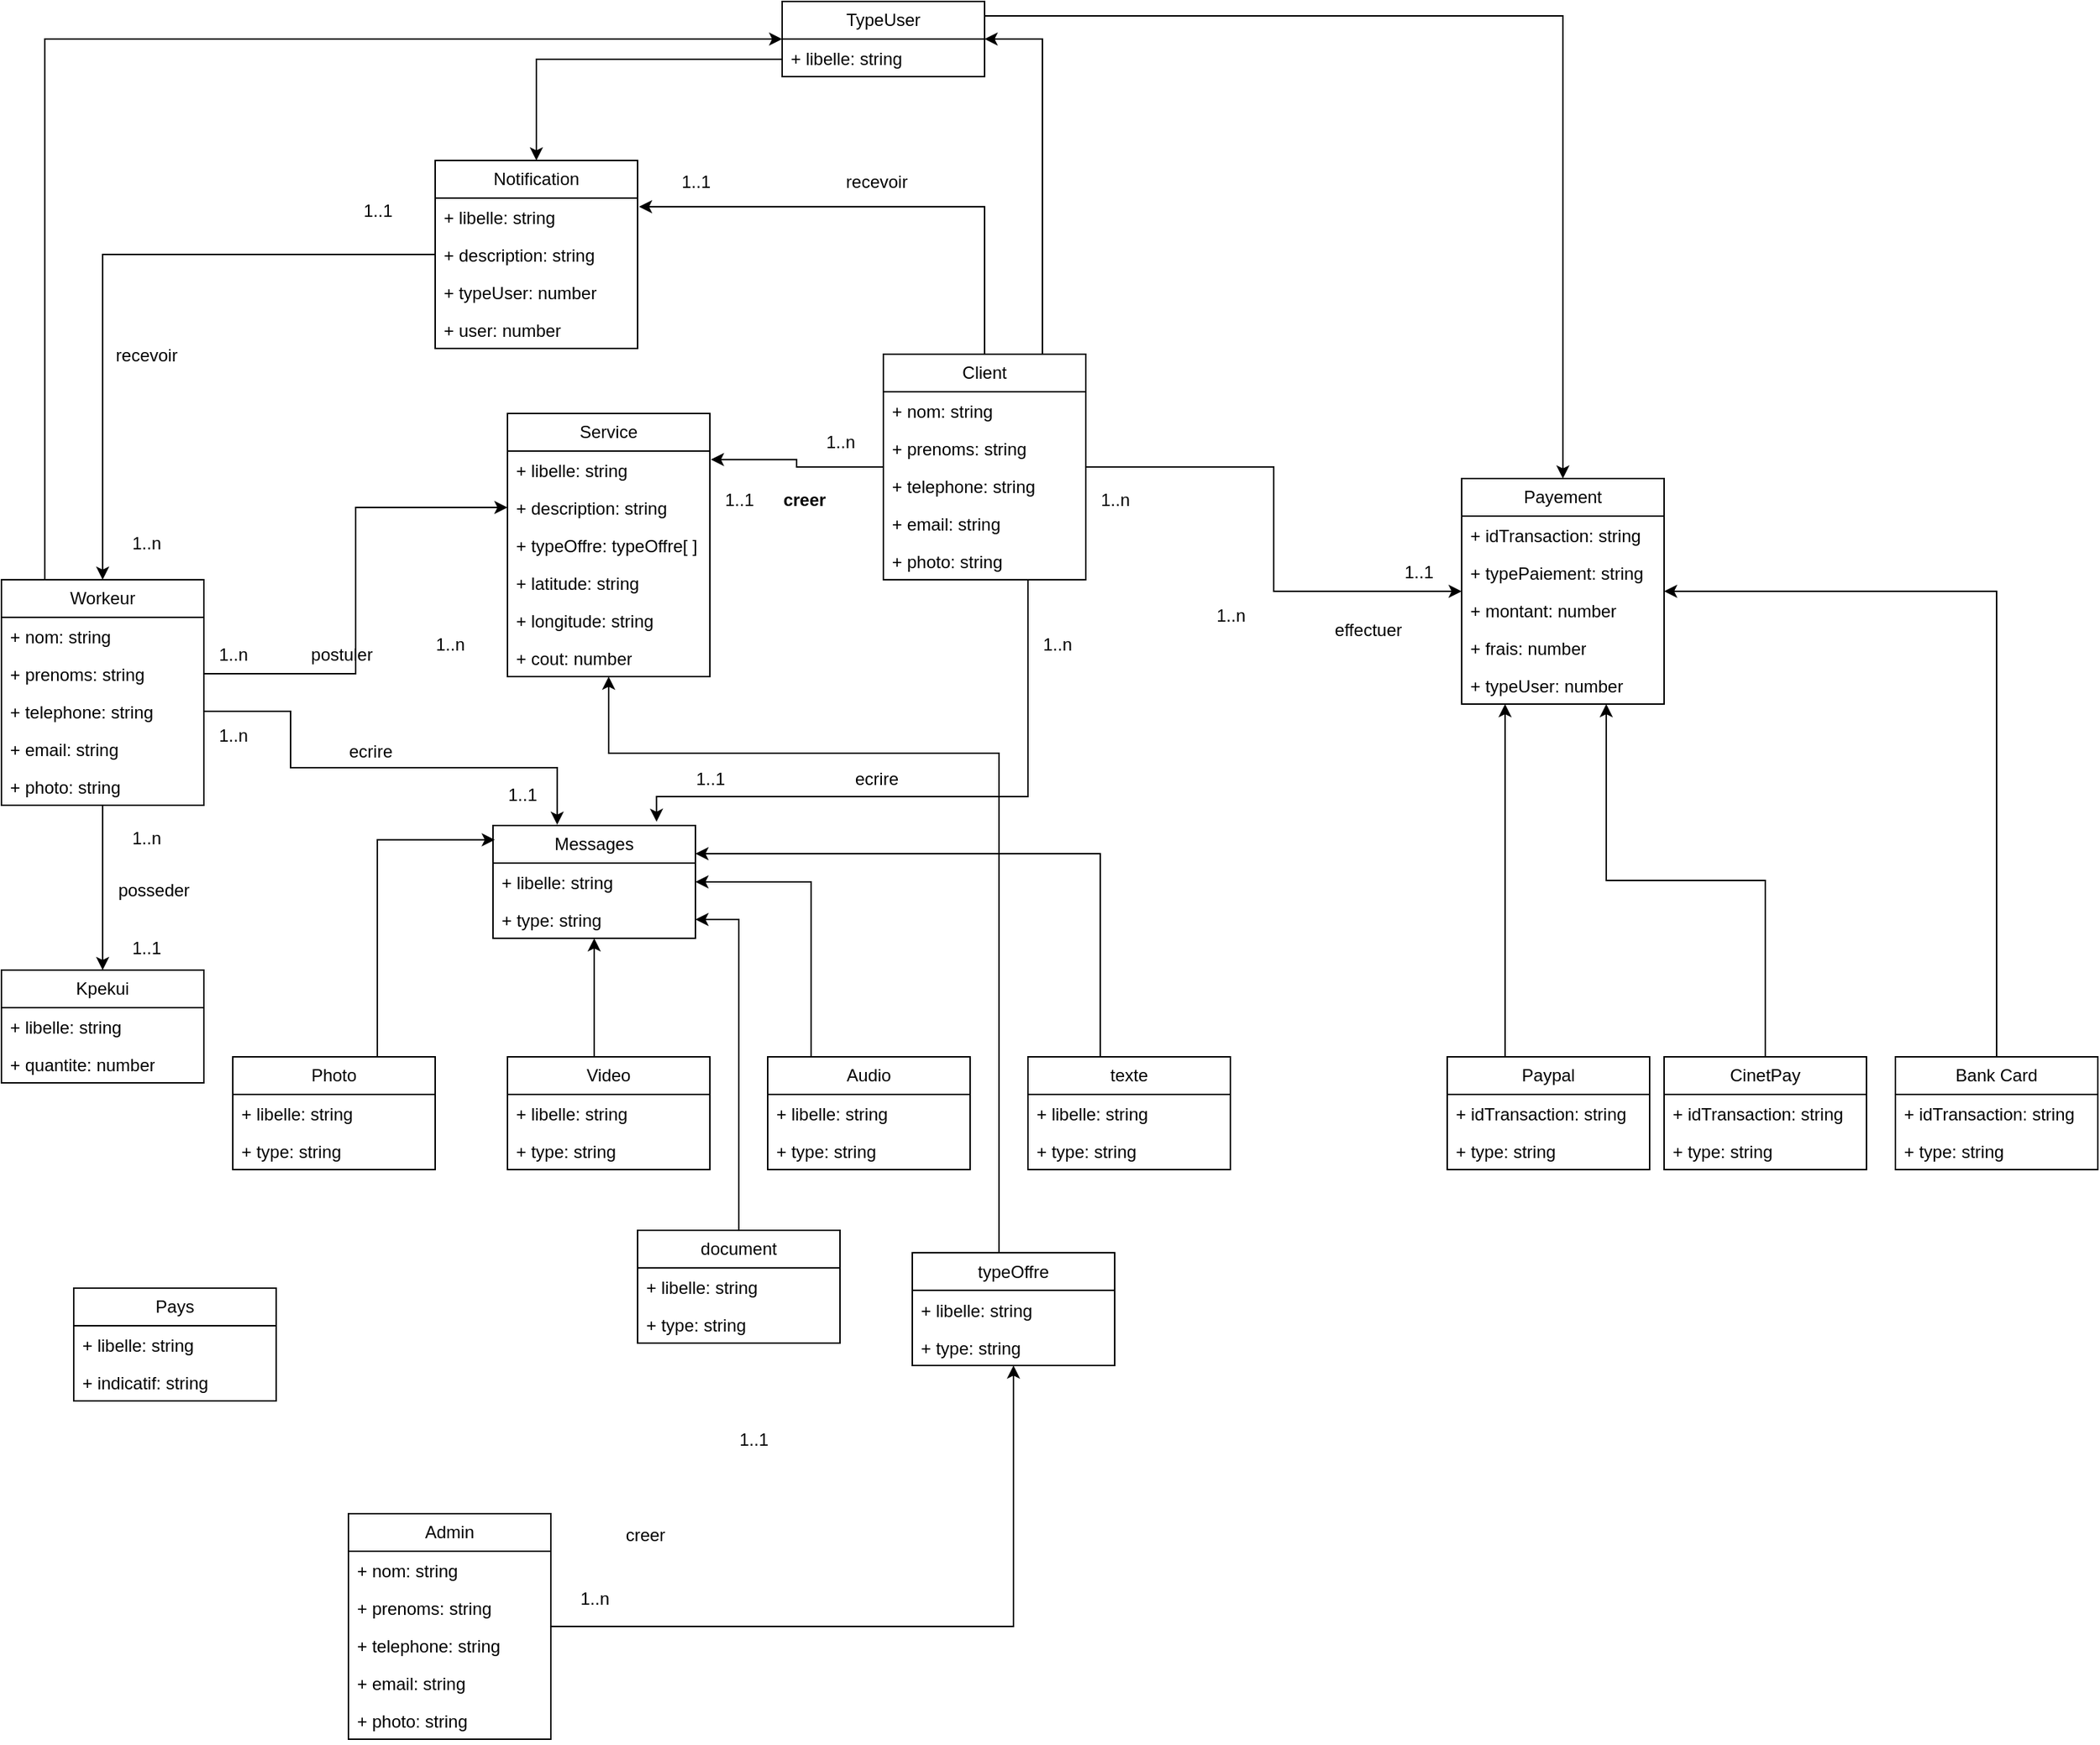 <mxfile version="21.3.8" type="github">
  <diagram id="C5RBs43oDa-KdzZeNtuy" name="Page-1">
    <mxGraphModel dx="571" dy="1493" grid="1" gridSize="10" guides="1" tooltips="1" connect="1" arrows="1" fold="1" page="1" pageScale="1" pageWidth="827" pageHeight="1169" math="0" shadow="0">
      <root>
        <mxCell id="WIyWlLk6GJQsqaUBKTNV-0" />
        <mxCell id="WIyWlLk6GJQsqaUBKTNV-1" parent="WIyWlLk6GJQsqaUBKTNV-0" />
        <mxCell id="6RT0NKWmK1x3yNIF-R0p-103" style="edgeStyle=orthogonalEdgeStyle;rounded=0;orthogonalLoop=1;jettySize=auto;html=1;" parent="WIyWlLk6GJQsqaUBKTNV-1" source="6RT0NKWmK1x3yNIF-R0p-15" target="6RT0NKWmK1x3yNIF-R0p-99" edge="1">
          <mxGeometry relative="1" as="geometry" />
        </mxCell>
        <mxCell id="Tdme0NjsnocyoN_ykCce-9" style="edgeStyle=orthogonalEdgeStyle;rounded=0;orthogonalLoop=1;jettySize=auto;html=1;entryX=0;entryY=0.5;entryDx=0;entryDy=0;" parent="WIyWlLk6GJQsqaUBKTNV-1" source="6RT0NKWmK1x3yNIF-R0p-15" target="Tdme0NjsnocyoN_ykCce-4" edge="1">
          <mxGeometry relative="1" as="geometry">
            <Array as="points">
              <mxPoint x="160" y="-404" />
            </Array>
          </mxGeometry>
        </mxCell>
        <mxCell id="6RT0NKWmK1x3yNIF-R0p-15" value="Workeur" style="swimlane;fontStyle=0;childLayout=stackLayout;horizontal=1;startSize=26;fillColor=none;horizontalStack=0;resizeParent=1;resizeParentMax=0;resizeLast=0;collapsible=1;marginBottom=0;whiteSpace=wrap;html=1;" parent="WIyWlLk6GJQsqaUBKTNV-1" vertex="1">
          <mxGeometry x="130" y="-30" width="140" height="156" as="geometry" />
        </mxCell>
        <mxCell id="6RT0NKWmK1x3yNIF-R0p-16" value="+ nom: string" style="text;strokeColor=none;fillColor=none;align=left;verticalAlign=top;spacingLeft=4;spacingRight=4;overflow=hidden;rotatable=0;points=[[0,0.5],[1,0.5]];portConstraint=eastwest;whiteSpace=wrap;html=1;" parent="6RT0NKWmK1x3yNIF-R0p-15" vertex="1">
          <mxGeometry y="26" width="140" height="26" as="geometry" />
        </mxCell>
        <mxCell id="6RT0NKWmK1x3yNIF-R0p-17" value="+ prenoms: string" style="text;strokeColor=none;fillColor=none;align=left;verticalAlign=top;spacingLeft=4;spacingRight=4;overflow=hidden;rotatable=0;points=[[0,0.5],[1,0.5]];portConstraint=eastwest;whiteSpace=wrap;html=1;" parent="6RT0NKWmK1x3yNIF-R0p-15" vertex="1">
          <mxGeometry y="52" width="140" height="26" as="geometry" />
        </mxCell>
        <mxCell id="6RT0NKWmK1x3yNIF-R0p-18" value="+ telephone: string" style="text;strokeColor=none;fillColor=none;align=left;verticalAlign=top;spacingLeft=4;spacingRight=4;overflow=hidden;rotatable=0;points=[[0,0.5],[1,0.5]];portConstraint=eastwest;whiteSpace=wrap;html=1;" parent="6RT0NKWmK1x3yNIF-R0p-15" vertex="1">
          <mxGeometry y="78" width="140" height="26" as="geometry" />
        </mxCell>
        <mxCell id="6RT0NKWmK1x3yNIF-R0p-19" value="+ email: string" style="text;strokeColor=none;fillColor=none;align=left;verticalAlign=top;spacingLeft=4;spacingRight=4;overflow=hidden;rotatable=0;points=[[0,0.5],[1,0.5]];portConstraint=eastwest;whiteSpace=wrap;html=1;" parent="6RT0NKWmK1x3yNIF-R0p-15" vertex="1">
          <mxGeometry y="104" width="140" height="26" as="geometry" />
        </mxCell>
        <mxCell id="6RT0NKWmK1x3yNIF-R0p-37" value="+ photo: string" style="text;strokeColor=none;fillColor=none;align=left;verticalAlign=top;spacingLeft=4;spacingRight=4;overflow=hidden;rotatable=0;points=[[0,0.5],[1,0.5]];portConstraint=eastwest;whiteSpace=wrap;html=1;" parent="6RT0NKWmK1x3yNIF-R0p-15" vertex="1">
          <mxGeometry y="130" width="140" height="26" as="geometry" />
        </mxCell>
        <mxCell id="6RT0NKWmK1x3yNIF-R0p-22" value="Service" style="swimlane;fontStyle=0;childLayout=stackLayout;horizontal=1;startSize=26;fillColor=none;horizontalStack=0;resizeParent=1;resizeParentMax=0;resizeLast=0;collapsible=1;marginBottom=0;whiteSpace=wrap;html=1;" parent="WIyWlLk6GJQsqaUBKTNV-1" vertex="1">
          <mxGeometry x="480" y="-145" width="140" height="182" as="geometry" />
        </mxCell>
        <mxCell id="6RT0NKWmK1x3yNIF-R0p-23" value="+ libelle: string" style="text;strokeColor=none;fillColor=none;align=left;verticalAlign=top;spacingLeft=4;spacingRight=4;overflow=hidden;rotatable=0;points=[[0,0.5],[1,0.5]];portConstraint=eastwest;whiteSpace=wrap;html=1;" parent="6RT0NKWmK1x3yNIF-R0p-22" vertex="1">
          <mxGeometry y="26" width="140" height="26" as="geometry" />
        </mxCell>
        <mxCell id="6RT0NKWmK1x3yNIF-R0p-24" value="+ description: string" style="text;strokeColor=none;fillColor=none;align=left;verticalAlign=top;spacingLeft=4;spacingRight=4;overflow=hidden;rotatable=0;points=[[0,0.5],[1,0.5]];portConstraint=eastwest;whiteSpace=wrap;html=1;" parent="6RT0NKWmK1x3yNIF-R0p-22" vertex="1">
          <mxGeometry y="52" width="140" height="26" as="geometry" />
        </mxCell>
        <mxCell id="6RT0NKWmK1x3yNIF-R0p-25" value="+ typeOffre: typeOffre[ ]" style="text;strokeColor=none;fillColor=none;align=left;verticalAlign=top;spacingLeft=4;spacingRight=4;overflow=hidden;rotatable=0;points=[[0,0.5],[1,0.5]];portConstraint=eastwest;whiteSpace=wrap;html=1;" parent="6RT0NKWmK1x3yNIF-R0p-22" vertex="1">
          <mxGeometry y="78" width="140" height="26" as="geometry" />
        </mxCell>
        <mxCell id="6RT0NKWmK1x3yNIF-R0p-125" value="+ latitude: string" style="text;strokeColor=none;fillColor=none;align=left;verticalAlign=top;spacingLeft=4;spacingRight=4;overflow=hidden;rotatable=0;points=[[0,0.5],[1,0.5]];portConstraint=eastwest;whiteSpace=wrap;html=1;" parent="6RT0NKWmK1x3yNIF-R0p-22" vertex="1">
          <mxGeometry y="104" width="140" height="26" as="geometry" />
        </mxCell>
        <mxCell id="6RT0NKWmK1x3yNIF-R0p-126" value="+ longitude: string" style="text;strokeColor=none;fillColor=none;align=left;verticalAlign=top;spacingLeft=4;spacingRight=4;overflow=hidden;rotatable=0;points=[[0,0.5],[1,0.5]];portConstraint=eastwest;whiteSpace=wrap;html=1;" parent="6RT0NKWmK1x3yNIF-R0p-22" vertex="1">
          <mxGeometry y="130" width="140" height="26" as="geometry" />
        </mxCell>
        <mxCell id="6RT0NKWmK1x3yNIF-R0p-127" value="+ cout: number" style="text;strokeColor=none;fillColor=none;align=left;verticalAlign=top;spacingLeft=4;spacingRight=4;overflow=hidden;rotatable=0;points=[[0,0.5],[1,0.5]];portConstraint=eastwest;whiteSpace=wrap;html=1;" parent="6RT0NKWmK1x3yNIF-R0p-22" vertex="1">
          <mxGeometry y="156" width="140" height="26" as="geometry" />
        </mxCell>
        <mxCell id="6RT0NKWmK1x3yNIF-R0p-27" style="edgeStyle=orthogonalEdgeStyle;rounded=0;orthogonalLoop=1;jettySize=auto;html=1;entryX=0;entryY=0.5;entryDx=0;entryDy=0;" parent="WIyWlLk6GJQsqaUBKTNV-1" source="6RT0NKWmK1x3yNIF-R0p-17" target="6RT0NKWmK1x3yNIF-R0p-24" edge="1">
          <mxGeometry relative="1" as="geometry" />
        </mxCell>
        <mxCell id="6RT0NKWmK1x3yNIF-R0p-28" value="1..n" style="text;html=1;align=center;verticalAlign=middle;resizable=0;points=[];autosize=1;strokeColor=none;fillColor=none;" parent="WIyWlLk6GJQsqaUBKTNV-1" vertex="1">
          <mxGeometry x="270" y="7" width="40" height="30" as="geometry" />
        </mxCell>
        <mxCell id="6RT0NKWmK1x3yNIF-R0p-29" value="1..n" style="text;html=1;align=center;verticalAlign=middle;resizable=0;points=[];autosize=1;strokeColor=none;fillColor=none;" parent="WIyWlLk6GJQsqaUBKTNV-1" vertex="1">
          <mxGeometry x="420" width="40" height="30" as="geometry" />
        </mxCell>
        <mxCell id="6RT0NKWmK1x3yNIF-R0p-30" value="postuler" style="text;html=1;align=center;verticalAlign=middle;resizable=0;points=[];autosize=1;strokeColor=none;fillColor=none;" parent="WIyWlLk6GJQsqaUBKTNV-1" vertex="1">
          <mxGeometry x="330" y="7" width="70" height="30" as="geometry" />
        </mxCell>
        <mxCell id="6RT0NKWmK1x3yNIF-R0p-39" style="edgeStyle=orthogonalEdgeStyle;rounded=0;orthogonalLoop=1;jettySize=auto;html=1;entryX=1.005;entryY=0.175;entryDx=0;entryDy=0;entryPerimeter=0;" parent="WIyWlLk6GJQsqaUBKTNV-1" source="6RT0NKWmK1x3yNIF-R0p-31" target="6RT0NKWmK1x3yNIF-R0p-22" edge="1">
          <mxGeometry relative="1" as="geometry" />
        </mxCell>
        <mxCell id="6RT0NKWmK1x3yNIF-R0p-68" style="edgeStyle=orthogonalEdgeStyle;rounded=0;orthogonalLoop=1;jettySize=auto;html=1;entryX=0.808;entryY=-0.033;entryDx=0;entryDy=0;entryPerimeter=0;" parent="WIyWlLk6GJQsqaUBKTNV-1" source="6RT0NKWmK1x3yNIF-R0p-31" target="6RT0NKWmK1x3yNIF-R0p-43" edge="1">
          <mxGeometry relative="1" as="geometry">
            <Array as="points">
              <mxPoint x="840" y="120" />
              <mxPoint x="583" y="120" />
            </Array>
          </mxGeometry>
        </mxCell>
        <mxCell id="6RT0NKWmK1x3yNIF-R0p-113" style="edgeStyle=orthogonalEdgeStyle;rounded=0;orthogonalLoop=1;jettySize=auto;html=1;entryX=1.007;entryY=0.231;entryDx=0;entryDy=0;entryPerimeter=0;" parent="WIyWlLk6GJQsqaUBKTNV-1" source="6RT0NKWmK1x3yNIF-R0p-31" target="6RT0NKWmK1x3yNIF-R0p-108" edge="1">
          <mxGeometry relative="1" as="geometry" />
        </mxCell>
        <mxCell id="Tdme0NjsnocyoN_ykCce-10" style="edgeStyle=orthogonalEdgeStyle;rounded=0;orthogonalLoop=1;jettySize=auto;html=1;entryX=1;entryY=0.5;entryDx=0;entryDy=0;" parent="WIyWlLk6GJQsqaUBKTNV-1" source="6RT0NKWmK1x3yNIF-R0p-31" target="Tdme0NjsnocyoN_ykCce-4" edge="1">
          <mxGeometry relative="1" as="geometry">
            <Array as="points">
              <mxPoint x="850" y="-404" />
            </Array>
          </mxGeometry>
        </mxCell>
        <mxCell id="Tdme0NjsnocyoN_ykCce-14" style="edgeStyle=orthogonalEdgeStyle;rounded=0;orthogonalLoop=1;jettySize=auto;html=1;" parent="WIyWlLk6GJQsqaUBKTNV-1" source="6RT0NKWmK1x3yNIF-R0p-31" target="6RT0NKWmK1x3yNIF-R0p-75" edge="1">
          <mxGeometry relative="1" as="geometry" />
        </mxCell>
        <mxCell id="6RT0NKWmK1x3yNIF-R0p-31" value="Client" style="swimlane;fontStyle=0;childLayout=stackLayout;horizontal=1;startSize=26;fillColor=none;horizontalStack=0;resizeParent=1;resizeParentMax=0;resizeLast=0;collapsible=1;marginBottom=0;whiteSpace=wrap;html=1;" parent="WIyWlLk6GJQsqaUBKTNV-1" vertex="1">
          <mxGeometry x="740" y="-186" width="140" height="156" as="geometry" />
        </mxCell>
        <mxCell id="6RT0NKWmK1x3yNIF-R0p-32" value="+ nom: string" style="text;strokeColor=none;fillColor=none;align=left;verticalAlign=top;spacingLeft=4;spacingRight=4;overflow=hidden;rotatable=0;points=[[0,0.5],[1,0.5]];portConstraint=eastwest;whiteSpace=wrap;html=1;" parent="6RT0NKWmK1x3yNIF-R0p-31" vertex="1">
          <mxGeometry y="26" width="140" height="26" as="geometry" />
        </mxCell>
        <mxCell id="6RT0NKWmK1x3yNIF-R0p-33" value="+ prenoms: string" style="text;strokeColor=none;fillColor=none;align=left;verticalAlign=top;spacingLeft=4;spacingRight=4;overflow=hidden;rotatable=0;points=[[0,0.5],[1,0.5]];portConstraint=eastwest;whiteSpace=wrap;html=1;" parent="6RT0NKWmK1x3yNIF-R0p-31" vertex="1">
          <mxGeometry y="52" width="140" height="26" as="geometry" />
        </mxCell>
        <mxCell id="6RT0NKWmK1x3yNIF-R0p-34" value="+ telephone: string" style="text;strokeColor=none;fillColor=none;align=left;verticalAlign=top;spacingLeft=4;spacingRight=4;overflow=hidden;rotatable=0;points=[[0,0.5],[1,0.5]];portConstraint=eastwest;whiteSpace=wrap;html=1;" parent="6RT0NKWmK1x3yNIF-R0p-31" vertex="1">
          <mxGeometry y="78" width="140" height="26" as="geometry" />
        </mxCell>
        <mxCell id="6RT0NKWmK1x3yNIF-R0p-35" value="+ email: string" style="text;strokeColor=none;fillColor=none;align=left;verticalAlign=top;spacingLeft=4;spacingRight=4;overflow=hidden;rotatable=0;points=[[0,0.5],[1,0.5]];portConstraint=eastwest;whiteSpace=wrap;html=1;" parent="6RT0NKWmK1x3yNIF-R0p-31" vertex="1">
          <mxGeometry y="104" width="140" height="26" as="geometry" />
        </mxCell>
        <mxCell id="6RT0NKWmK1x3yNIF-R0p-38" value="+ photo: string" style="text;strokeColor=none;fillColor=none;align=left;verticalAlign=top;spacingLeft=4;spacingRight=4;overflow=hidden;rotatable=0;points=[[0,0.5],[1,0.5]];portConstraint=eastwest;whiteSpace=wrap;html=1;" parent="6RT0NKWmK1x3yNIF-R0p-31" vertex="1">
          <mxGeometry y="130" width="140" height="26" as="geometry" />
        </mxCell>
        <mxCell id="6RT0NKWmK1x3yNIF-R0p-40" value="1..n" style="text;html=1;align=center;verticalAlign=middle;resizable=0;points=[];autosize=1;strokeColor=none;fillColor=none;" parent="WIyWlLk6GJQsqaUBKTNV-1" vertex="1">
          <mxGeometry x="690" y="-140" width="40" height="30" as="geometry" />
        </mxCell>
        <mxCell id="6RT0NKWmK1x3yNIF-R0p-41" value="creer" style="text;html=1;align=center;verticalAlign=middle;resizable=0;points=[];autosize=1;strokeColor=none;fillColor=none;fontStyle=1" parent="WIyWlLk6GJQsqaUBKTNV-1" vertex="1">
          <mxGeometry x="660" y="-100" width="50" height="30" as="geometry" />
        </mxCell>
        <mxCell id="6RT0NKWmK1x3yNIF-R0p-42" value="1..1" style="text;html=1;align=center;verticalAlign=middle;resizable=0;points=[];autosize=1;strokeColor=none;fillColor=none;" parent="WIyWlLk6GJQsqaUBKTNV-1" vertex="1">
          <mxGeometry x="620" y="-100" width="40" height="30" as="geometry" />
        </mxCell>
        <mxCell id="6RT0NKWmK1x3yNIF-R0p-43" value="Messages" style="swimlane;fontStyle=0;childLayout=stackLayout;horizontal=1;startSize=26;fillColor=none;horizontalStack=0;resizeParent=1;resizeParentMax=0;resizeLast=0;collapsible=1;marginBottom=0;whiteSpace=wrap;html=1;" parent="WIyWlLk6GJQsqaUBKTNV-1" vertex="1">
          <mxGeometry x="470" y="140" width="140" height="78" as="geometry" />
        </mxCell>
        <mxCell id="6RT0NKWmK1x3yNIF-R0p-44" value="+ libelle: string" style="text;strokeColor=none;fillColor=none;align=left;verticalAlign=top;spacingLeft=4;spacingRight=4;overflow=hidden;rotatable=0;points=[[0,0.5],[1,0.5]];portConstraint=eastwest;whiteSpace=wrap;html=1;" parent="6RT0NKWmK1x3yNIF-R0p-43" vertex="1">
          <mxGeometry y="26" width="140" height="26" as="geometry" />
        </mxCell>
        <mxCell id="6RT0NKWmK1x3yNIF-R0p-47" value="+ type: string" style="text;strokeColor=none;fillColor=none;align=left;verticalAlign=top;spacingLeft=4;spacingRight=4;overflow=hidden;rotatable=0;points=[[0,0.5],[1,0.5]];portConstraint=eastwest;whiteSpace=wrap;html=1;" parent="6RT0NKWmK1x3yNIF-R0p-43" vertex="1">
          <mxGeometry y="52" width="140" height="26" as="geometry" />
        </mxCell>
        <mxCell id="6RT0NKWmK1x3yNIF-R0p-62" style="edgeStyle=orthogonalEdgeStyle;rounded=0;orthogonalLoop=1;jettySize=auto;html=1;entryX=0.009;entryY=0.127;entryDx=0;entryDy=0;entryPerimeter=0;" parent="WIyWlLk6GJQsqaUBKTNV-1" source="6RT0NKWmK1x3yNIF-R0p-48" target="6RT0NKWmK1x3yNIF-R0p-43" edge="1">
          <mxGeometry relative="1" as="geometry">
            <Array as="points">
              <mxPoint x="390" y="150" />
            </Array>
          </mxGeometry>
        </mxCell>
        <mxCell id="6RT0NKWmK1x3yNIF-R0p-48" value="Photo" style="swimlane;fontStyle=0;childLayout=stackLayout;horizontal=1;startSize=26;fillColor=none;horizontalStack=0;resizeParent=1;resizeParentMax=0;resizeLast=0;collapsible=1;marginBottom=0;whiteSpace=wrap;html=1;" parent="WIyWlLk6GJQsqaUBKTNV-1" vertex="1">
          <mxGeometry x="290" y="300" width="140" height="78" as="geometry" />
        </mxCell>
        <mxCell id="6RT0NKWmK1x3yNIF-R0p-49" value="+ libelle: string" style="text;strokeColor=none;fillColor=none;align=left;verticalAlign=top;spacingLeft=4;spacingRight=4;overflow=hidden;rotatable=0;points=[[0,0.5],[1,0.5]];portConstraint=eastwest;whiteSpace=wrap;html=1;" parent="6RT0NKWmK1x3yNIF-R0p-48" vertex="1">
          <mxGeometry y="26" width="140" height="26" as="geometry" />
        </mxCell>
        <mxCell id="6RT0NKWmK1x3yNIF-R0p-50" value="+ type: string" style="text;strokeColor=none;fillColor=none;align=left;verticalAlign=top;spacingLeft=4;spacingRight=4;overflow=hidden;rotatable=0;points=[[0,0.5],[1,0.5]];portConstraint=eastwest;whiteSpace=wrap;html=1;" parent="6RT0NKWmK1x3yNIF-R0p-48" vertex="1">
          <mxGeometry y="52" width="140" height="26" as="geometry" />
        </mxCell>
        <mxCell id="6RT0NKWmK1x3yNIF-R0p-61" style="edgeStyle=orthogonalEdgeStyle;rounded=0;orthogonalLoop=1;jettySize=auto;html=1;" parent="WIyWlLk6GJQsqaUBKTNV-1" source="6RT0NKWmK1x3yNIF-R0p-51" target="6RT0NKWmK1x3yNIF-R0p-43" edge="1">
          <mxGeometry relative="1" as="geometry">
            <Array as="points">
              <mxPoint x="540" y="280" />
              <mxPoint x="540" y="280" />
            </Array>
          </mxGeometry>
        </mxCell>
        <mxCell id="6RT0NKWmK1x3yNIF-R0p-51" value="Video" style="swimlane;fontStyle=0;childLayout=stackLayout;horizontal=1;startSize=26;fillColor=none;horizontalStack=0;resizeParent=1;resizeParentMax=0;resizeLast=0;collapsible=1;marginBottom=0;whiteSpace=wrap;html=1;" parent="WIyWlLk6GJQsqaUBKTNV-1" vertex="1">
          <mxGeometry x="480" y="300" width="140" height="78" as="geometry" />
        </mxCell>
        <mxCell id="6RT0NKWmK1x3yNIF-R0p-52" value="+ libelle: string" style="text;strokeColor=none;fillColor=none;align=left;verticalAlign=top;spacingLeft=4;spacingRight=4;overflow=hidden;rotatable=0;points=[[0,0.5],[1,0.5]];portConstraint=eastwest;whiteSpace=wrap;html=1;" parent="6RT0NKWmK1x3yNIF-R0p-51" vertex="1">
          <mxGeometry y="26" width="140" height="26" as="geometry" />
        </mxCell>
        <mxCell id="6RT0NKWmK1x3yNIF-R0p-53" value="+ type: string" style="text;strokeColor=none;fillColor=none;align=left;verticalAlign=top;spacingLeft=4;spacingRight=4;overflow=hidden;rotatable=0;points=[[0,0.5],[1,0.5]];portConstraint=eastwest;whiteSpace=wrap;html=1;" parent="6RT0NKWmK1x3yNIF-R0p-51" vertex="1">
          <mxGeometry y="52" width="140" height="26" as="geometry" />
        </mxCell>
        <mxCell id="6RT0NKWmK1x3yNIF-R0p-63" style="edgeStyle=orthogonalEdgeStyle;rounded=0;orthogonalLoop=1;jettySize=auto;html=1;" parent="WIyWlLk6GJQsqaUBKTNV-1" source="6RT0NKWmK1x3yNIF-R0p-54" target="6RT0NKWmK1x3yNIF-R0p-43" edge="1">
          <mxGeometry relative="1" as="geometry">
            <Array as="points">
              <mxPoint x="690" y="179" />
            </Array>
          </mxGeometry>
        </mxCell>
        <mxCell id="6RT0NKWmK1x3yNIF-R0p-54" value="Audio" style="swimlane;fontStyle=0;childLayout=stackLayout;horizontal=1;startSize=26;fillColor=none;horizontalStack=0;resizeParent=1;resizeParentMax=0;resizeLast=0;collapsible=1;marginBottom=0;whiteSpace=wrap;html=1;" parent="WIyWlLk6GJQsqaUBKTNV-1" vertex="1">
          <mxGeometry x="660" y="300" width="140" height="78" as="geometry" />
        </mxCell>
        <mxCell id="6RT0NKWmK1x3yNIF-R0p-55" value="+ libelle: string" style="text;strokeColor=none;fillColor=none;align=left;verticalAlign=top;spacingLeft=4;spacingRight=4;overflow=hidden;rotatable=0;points=[[0,0.5],[1,0.5]];portConstraint=eastwest;whiteSpace=wrap;html=1;" parent="6RT0NKWmK1x3yNIF-R0p-54" vertex="1">
          <mxGeometry y="26" width="140" height="26" as="geometry" />
        </mxCell>
        <mxCell id="6RT0NKWmK1x3yNIF-R0p-56" value="+ type: string" style="text;strokeColor=none;fillColor=none;align=left;verticalAlign=top;spacingLeft=4;spacingRight=4;overflow=hidden;rotatable=0;points=[[0,0.5],[1,0.5]];portConstraint=eastwest;whiteSpace=wrap;html=1;" parent="6RT0NKWmK1x3yNIF-R0p-54" vertex="1">
          <mxGeometry y="52" width="140" height="26" as="geometry" />
        </mxCell>
        <mxCell id="d822rQwWhQfWDquVjHr8-0" style="edgeStyle=orthogonalEdgeStyle;rounded=0;orthogonalLoop=1;jettySize=auto;html=1;entryX=1;entryY=0.25;entryDx=0;entryDy=0;" edge="1" parent="WIyWlLk6GJQsqaUBKTNV-1" source="6RT0NKWmK1x3yNIF-R0p-57" target="6RT0NKWmK1x3yNIF-R0p-43">
          <mxGeometry relative="1" as="geometry">
            <Array as="points">
              <mxPoint x="890" y="160" />
            </Array>
          </mxGeometry>
        </mxCell>
        <mxCell id="6RT0NKWmK1x3yNIF-R0p-57" value="texte" style="swimlane;fontStyle=0;childLayout=stackLayout;horizontal=1;startSize=26;fillColor=none;horizontalStack=0;resizeParent=1;resizeParentMax=0;resizeLast=0;collapsible=1;marginBottom=0;whiteSpace=wrap;html=1;" parent="WIyWlLk6GJQsqaUBKTNV-1" vertex="1">
          <mxGeometry x="840" y="300" width="140" height="78" as="geometry" />
        </mxCell>
        <mxCell id="6RT0NKWmK1x3yNIF-R0p-58" value="+ libelle: string" style="text;strokeColor=none;fillColor=none;align=left;verticalAlign=top;spacingLeft=4;spacingRight=4;overflow=hidden;rotatable=0;points=[[0,0.5],[1,0.5]];portConstraint=eastwest;whiteSpace=wrap;html=1;" parent="6RT0NKWmK1x3yNIF-R0p-57" vertex="1">
          <mxGeometry y="26" width="140" height="26" as="geometry" />
        </mxCell>
        <mxCell id="6RT0NKWmK1x3yNIF-R0p-59" value="+ type: string" style="text;strokeColor=none;fillColor=none;align=left;verticalAlign=top;spacingLeft=4;spacingRight=4;overflow=hidden;rotatable=0;points=[[0,0.5],[1,0.5]];portConstraint=eastwest;whiteSpace=wrap;html=1;" parent="6RT0NKWmK1x3yNIF-R0p-57" vertex="1">
          <mxGeometry y="52" width="140" height="26" as="geometry" />
        </mxCell>
        <mxCell id="6RT0NKWmK1x3yNIF-R0p-66" style="edgeStyle=orthogonalEdgeStyle;rounded=0;orthogonalLoop=1;jettySize=auto;html=1;entryX=0.317;entryY=-0.007;entryDx=0;entryDy=0;entryPerimeter=0;" parent="WIyWlLk6GJQsqaUBKTNV-1" source="6RT0NKWmK1x3yNIF-R0p-18" target="6RT0NKWmK1x3yNIF-R0p-43" edge="1">
          <mxGeometry relative="1" as="geometry">
            <Array as="points">
              <mxPoint x="330" y="61" />
              <mxPoint x="330" y="100" />
              <mxPoint x="514" y="100" />
            </Array>
          </mxGeometry>
        </mxCell>
        <mxCell id="6RT0NKWmK1x3yNIF-R0p-67" value="ecrire" style="text;html=1;align=center;verticalAlign=middle;resizable=0;points=[];autosize=1;strokeColor=none;fillColor=none;" parent="WIyWlLk6GJQsqaUBKTNV-1" vertex="1">
          <mxGeometry x="360" y="74" width="50" height="30" as="geometry" />
        </mxCell>
        <mxCell id="6RT0NKWmK1x3yNIF-R0p-69" value="ecrire" style="text;html=1;align=center;verticalAlign=middle;resizable=0;points=[];autosize=1;strokeColor=none;fillColor=none;" parent="WIyWlLk6GJQsqaUBKTNV-1" vertex="1">
          <mxGeometry x="710" y="93" width="50" height="30" as="geometry" />
        </mxCell>
        <mxCell id="6RT0NKWmK1x3yNIF-R0p-70" value="1..n" style="text;html=1;align=center;verticalAlign=middle;resizable=0;points=[];autosize=1;strokeColor=none;fillColor=none;" parent="WIyWlLk6GJQsqaUBKTNV-1" vertex="1">
          <mxGeometry x="270" y="63" width="40" height="30" as="geometry" />
        </mxCell>
        <mxCell id="6RT0NKWmK1x3yNIF-R0p-71" value="1..n" style="text;html=1;align=center;verticalAlign=middle;resizable=0;points=[];autosize=1;strokeColor=none;fillColor=none;" parent="WIyWlLk6GJQsqaUBKTNV-1" vertex="1">
          <mxGeometry x="840" width="40" height="30" as="geometry" />
        </mxCell>
        <mxCell id="6RT0NKWmK1x3yNIF-R0p-72" value="1..1" style="text;html=1;align=center;verticalAlign=middle;resizable=0;points=[];autosize=1;strokeColor=none;fillColor=none;" parent="WIyWlLk6GJQsqaUBKTNV-1" vertex="1">
          <mxGeometry x="600" y="93" width="40" height="30" as="geometry" />
        </mxCell>
        <mxCell id="6RT0NKWmK1x3yNIF-R0p-73" value="1..1" style="text;html=1;align=center;verticalAlign=middle;resizable=0;points=[];autosize=1;strokeColor=none;fillColor=none;" parent="WIyWlLk6GJQsqaUBKTNV-1" vertex="1">
          <mxGeometry x="470" y="104" width="40" height="30" as="geometry" />
        </mxCell>
        <mxCell id="6RT0NKWmK1x3yNIF-R0p-75" value="Payement" style="swimlane;fontStyle=0;childLayout=stackLayout;horizontal=1;startSize=26;fillColor=none;horizontalStack=0;resizeParent=1;resizeParentMax=0;resizeLast=0;collapsible=1;marginBottom=0;whiteSpace=wrap;html=1;" parent="WIyWlLk6GJQsqaUBKTNV-1" vertex="1">
          <mxGeometry x="1140" y="-100" width="140" height="156" as="geometry" />
        </mxCell>
        <mxCell id="6RT0NKWmK1x3yNIF-R0p-77" value="+ idTransaction: string" style="text;strokeColor=none;fillColor=none;align=left;verticalAlign=top;spacingLeft=4;spacingRight=4;overflow=hidden;rotatable=0;points=[[0,0.5],[1,0.5]];portConstraint=eastwest;whiteSpace=wrap;html=1;" parent="6RT0NKWmK1x3yNIF-R0p-75" vertex="1">
          <mxGeometry y="26" width="140" height="26" as="geometry" />
        </mxCell>
        <mxCell id="6RT0NKWmK1x3yNIF-R0p-78" value="+ typePaiement: string" style="text;strokeColor=none;fillColor=none;align=left;verticalAlign=top;spacingLeft=4;spacingRight=4;overflow=hidden;rotatable=0;points=[[0,0.5],[1,0.5]];portConstraint=eastwest;whiteSpace=wrap;html=1;" parent="6RT0NKWmK1x3yNIF-R0p-75" vertex="1">
          <mxGeometry y="52" width="140" height="26" as="geometry" />
        </mxCell>
        <mxCell id="6RT0NKWmK1x3yNIF-R0p-128" value="+ montant: number" style="text;strokeColor=none;fillColor=none;align=left;verticalAlign=top;spacingLeft=4;spacingRight=4;overflow=hidden;rotatable=0;points=[[0,0.5],[1,0.5]];portConstraint=eastwest;whiteSpace=wrap;html=1;" parent="6RT0NKWmK1x3yNIF-R0p-75" vertex="1">
          <mxGeometry y="78" width="140" height="26" as="geometry" />
        </mxCell>
        <mxCell id="6RT0NKWmK1x3yNIF-R0p-129" value="+ frais: number" style="text;strokeColor=none;fillColor=none;align=left;verticalAlign=top;spacingLeft=4;spacingRight=4;overflow=hidden;rotatable=0;points=[[0,0.5],[1,0.5]];portConstraint=eastwest;whiteSpace=wrap;html=1;" parent="6RT0NKWmK1x3yNIF-R0p-75" vertex="1">
          <mxGeometry y="104" width="140" height="26" as="geometry" />
        </mxCell>
        <mxCell id="Tdme0NjsnocyoN_ykCce-13" value="+ typeUser: number" style="text;strokeColor=none;fillColor=none;align=left;verticalAlign=top;spacingLeft=4;spacingRight=4;overflow=hidden;rotatable=0;points=[[0,0.5],[1,0.5]];portConstraint=eastwest;whiteSpace=wrap;html=1;" parent="6RT0NKWmK1x3yNIF-R0p-75" vertex="1">
          <mxGeometry y="130" width="140" height="26" as="geometry" />
        </mxCell>
        <mxCell id="Tdme0NjsnocyoN_ykCce-17" style="edgeStyle=orthogonalEdgeStyle;rounded=0;orthogonalLoop=1;jettySize=auto;html=1;" parent="WIyWlLk6GJQsqaUBKTNV-1" source="6RT0NKWmK1x3yNIF-R0p-81" target="6RT0NKWmK1x3yNIF-R0p-75" edge="1">
          <mxGeometry relative="1" as="geometry">
            <Array as="points">
              <mxPoint x="1170" y="240" />
              <mxPoint x="1170" y="240" />
            </Array>
          </mxGeometry>
        </mxCell>
        <mxCell id="6RT0NKWmK1x3yNIF-R0p-81" value="Paypal" style="swimlane;fontStyle=0;childLayout=stackLayout;horizontal=1;startSize=26;fillColor=none;horizontalStack=0;resizeParent=1;resizeParentMax=0;resizeLast=0;collapsible=1;marginBottom=0;whiteSpace=wrap;html=1;" parent="WIyWlLk6GJQsqaUBKTNV-1" vertex="1">
          <mxGeometry x="1130" y="300" width="140" height="78" as="geometry" />
        </mxCell>
        <mxCell id="6RT0NKWmK1x3yNIF-R0p-82" value="+ idTransaction: string" style="text;strokeColor=none;fillColor=none;align=left;verticalAlign=top;spacingLeft=4;spacingRight=4;overflow=hidden;rotatable=0;points=[[0,0.5],[1,0.5]];portConstraint=eastwest;whiteSpace=wrap;html=1;" parent="6RT0NKWmK1x3yNIF-R0p-81" vertex="1">
          <mxGeometry y="26" width="140" height="26" as="geometry" />
        </mxCell>
        <mxCell id="6RT0NKWmK1x3yNIF-R0p-83" value="+ type: string" style="text;strokeColor=none;fillColor=none;align=left;verticalAlign=top;spacingLeft=4;spacingRight=4;overflow=hidden;rotatable=0;points=[[0,0.5],[1,0.5]];portConstraint=eastwest;whiteSpace=wrap;html=1;" parent="6RT0NKWmK1x3yNIF-R0p-81" vertex="1">
          <mxGeometry y="52" width="140" height="26" as="geometry" />
        </mxCell>
        <mxCell id="Tdme0NjsnocyoN_ykCce-16" style="edgeStyle=orthogonalEdgeStyle;rounded=0;orthogonalLoop=1;jettySize=auto;html=1;" parent="WIyWlLk6GJQsqaUBKTNV-1" source="6RT0NKWmK1x3yNIF-R0p-84" target="6RT0NKWmK1x3yNIF-R0p-75" edge="1">
          <mxGeometry relative="1" as="geometry">
            <Array as="points">
              <mxPoint x="1350" y="178" />
              <mxPoint x="1240" y="178" />
            </Array>
          </mxGeometry>
        </mxCell>
        <mxCell id="6RT0NKWmK1x3yNIF-R0p-84" value="CinetPay" style="swimlane;fontStyle=0;childLayout=stackLayout;horizontal=1;startSize=26;fillColor=none;horizontalStack=0;resizeParent=1;resizeParentMax=0;resizeLast=0;collapsible=1;marginBottom=0;whiteSpace=wrap;html=1;" parent="WIyWlLk6GJQsqaUBKTNV-1" vertex="1">
          <mxGeometry x="1280" y="300" width="140" height="78" as="geometry" />
        </mxCell>
        <mxCell id="6RT0NKWmK1x3yNIF-R0p-85" value="+ idTransaction: string" style="text;strokeColor=none;fillColor=none;align=left;verticalAlign=top;spacingLeft=4;spacingRight=4;overflow=hidden;rotatable=0;points=[[0,0.5],[1,0.5]];portConstraint=eastwest;whiteSpace=wrap;html=1;" parent="6RT0NKWmK1x3yNIF-R0p-84" vertex="1">
          <mxGeometry y="26" width="140" height="26" as="geometry" />
        </mxCell>
        <mxCell id="6RT0NKWmK1x3yNIF-R0p-86" value="+ type: string" style="text;strokeColor=none;fillColor=none;align=left;verticalAlign=top;spacingLeft=4;spacingRight=4;overflow=hidden;rotatable=0;points=[[0,0.5],[1,0.5]];portConstraint=eastwest;whiteSpace=wrap;html=1;" parent="6RT0NKWmK1x3yNIF-R0p-84" vertex="1">
          <mxGeometry y="52" width="140" height="26" as="geometry" />
        </mxCell>
        <mxCell id="Tdme0NjsnocyoN_ykCce-15" style="edgeStyle=orthogonalEdgeStyle;rounded=0;orthogonalLoop=1;jettySize=auto;html=1;" parent="WIyWlLk6GJQsqaUBKTNV-1" source="6RT0NKWmK1x3yNIF-R0p-87" target="6RT0NKWmK1x3yNIF-R0p-75" edge="1">
          <mxGeometry relative="1" as="geometry">
            <Array as="points">
              <mxPoint x="1510" y="-22" />
            </Array>
          </mxGeometry>
        </mxCell>
        <mxCell id="6RT0NKWmK1x3yNIF-R0p-87" value="Bank Card" style="swimlane;fontStyle=0;childLayout=stackLayout;horizontal=1;startSize=26;fillColor=none;horizontalStack=0;resizeParent=1;resizeParentMax=0;resizeLast=0;collapsible=1;marginBottom=0;whiteSpace=wrap;html=1;" parent="WIyWlLk6GJQsqaUBKTNV-1" vertex="1">
          <mxGeometry x="1440" y="300" width="140" height="78" as="geometry" />
        </mxCell>
        <mxCell id="6RT0NKWmK1x3yNIF-R0p-88" value="+ idTransaction: string" style="text;strokeColor=none;fillColor=none;align=left;verticalAlign=top;spacingLeft=4;spacingRight=4;overflow=hidden;rotatable=0;points=[[0,0.5],[1,0.5]];portConstraint=eastwest;whiteSpace=wrap;html=1;" parent="6RT0NKWmK1x3yNIF-R0p-87" vertex="1">
          <mxGeometry y="26" width="140" height="26" as="geometry" />
        </mxCell>
        <mxCell id="6RT0NKWmK1x3yNIF-R0p-89" value="+ type: string" style="text;strokeColor=none;fillColor=none;align=left;verticalAlign=top;spacingLeft=4;spacingRight=4;overflow=hidden;rotatable=0;points=[[0,0.5],[1,0.5]];portConstraint=eastwest;whiteSpace=wrap;html=1;" parent="6RT0NKWmK1x3yNIF-R0p-87" vertex="1">
          <mxGeometry y="52" width="140" height="26" as="geometry" />
        </mxCell>
        <mxCell id="6RT0NKWmK1x3yNIF-R0p-96" value="effectuer" style="text;html=1;align=center;verticalAlign=middle;resizable=0;points=[];autosize=1;strokeColor=none;fillColor=none;" parent="WIyWlLk6GJQsqaUBKTNV-1" vertex="1">
          <mxGeometry x="1040" y="-10" width="70" height="30" as="geometry" />
        </mxCell>
        <mxCell id="6RT0NKWmK1x3yNIF-R0p-97" value="1..n" style="text;html=1;align=center;verticalAlign=middle;resizable=0;points=[];autosize=1;strokeColor=none;fillColor=none;" parent="WIyWlLk6GJQsqaUBKTNV-1" vertex="1">
          <mxGeometry x="960" y="-20" width="40" height="30" as="geometry" />
        </mxCell>
        <mxCell id="6RT0NKWmK1x3yNIF-R0p-98" value="1..1" style="text;html=1;align=center;verticalAlign=middle;resizable=0;points=[];autosize=1;strokeColor=none;fillColor=none;" parent="WIyWlLk6GJQsqaUBKTNV-1" vertex="1">
          <mxGeometry x="1090" y="-50" width="40" height="30" as="geometry" />
        </mxCell>
        <mxCell id="6RT0NKWmK1x3yNIF-R0p-99" value="Kpekui" style="swimlane;fontStyle=0;childLayout=stackLayout;horizontal=1;startSize=26;fillColor=none;horizontalStack=0;resizeParent=1;resizeParentMax=0;resizeLast=0;collapsible=1;marginBottom=0;whiteSpace=wrap;html=1;" parent="WIyWlLk6GJQsqaUBKTNV-1" vertex="1">
          <mxGeometry x="130" y="240" width="140" height="78" as="geometry" />
        </mxCell>
        <mxCell id="6RT0NKWmK1x3yNIF-R0p-100" value="+ libelle: string" style="text;strokeColor=none;fillColor=none;align=left;verticalAlign=top;spacingLeft=4;spacingRight=4;overflow=hidden;rotatable=0;points=[[0,0.5],[1,0.5]];portConstraint=eastwest;whiteSpace=wrap;html=1;" parent="6RT0NKWmK1x3yNIF-R0p-99" vertex="1">
          <mxGeometry y="26" width="140" height="26" as="geometry" />
        </mxCell>
        <mxCell id="6RT0NKWmK1x3yNIF-R0p-101" value="+ quantite: number" style="text;strokeColor=none;fillColor=none;align=left;verticalAlign=top;spacingLeft=4;spacingRight=4;overflow=hidden;rotatable=0;points=[[0,0.5],[1,0.5]];portConstraint=eastwest;whiteSpace=wrap;html=1;" parent="6RT0NKWmK1x3yNIF-R0p-99" vertex="1">
          <mxGeometry y="52" width="140" height="26" as="geometry" />
        </mxCell>
        <mxCell id="6RT0NKWmK1x3yNIF-R0p-104" value="posseder" style="text;html=1;align=center;verticalAlign=middle;resizable=0;points=[];autosize=1;strokeColor=none;fillColor=none;" parent="WIyWlLk6GJQsqaUBKTNV-1" vertex="1">
          <mxGeometry x="200" y="170" width="70" height="30" as="geometry" />
        </mxCell>
        <mxCell id="6RT0NKWmK1x3yNIF-R0p-105" value="1..1" style="text;html=1;align=center;verticalAlign=middle;resizable=0;points=[];autosize=1;strokeColor=none;fillColor=none;" parent="WIyWlLk6GJQsqaUBKTNV-1" vertex="1">
          <mxGeometry x="210" y="210" width="40" height="30" as="geometry" />
        </mxCell>
        <mxCell id="6RT0NKWmK1x3yNIF-R0p-106" value="1..n" style="text;html=1;align=center;verticalAlign=middle;resizable=0;points=[];autosize=1;strokeColor=none;fillColor=none;" parent="WIyWlLk6GJQsqaUBKTNV-1" vertex="1">
          <mxGeometry x="210" y="134" width="40" height="30" as="geometry" />
        </mxCell>
        <mxCell id="Tdme0NjsnocyoN_ykCce-0" style="edgeStyle=orthogonalEdgeStyle;rounded=0;orthogonalLoop=1;jettySize=auto;html=1;entryX=0.5;entryY=0;entryDx=0;entryDy=0;" parent="WIyWlLk6GJQsqaUBKTNV-1" source="6RT0NKWmK1x3yNIF-R0p-107" target="6RT0NKWmK1x3yNIF-R0p-15" edge="1">
          <mxGeometry relative="1" as="geometry" />
        </mxCell>
        <mxCell id="6RT0NKWmK1x3yNIF-R0p-107" value="Notification" style="swimlane;fontStyle=0;childLayout=stackLayout;horizontal=1;startSize=26;fillColor=none;horizontalStack=0;resizeParent=1;resizeParentMax=0;resizeLast=0;collapsible=1;marginBottom=0;whiteSpace=wrap;html=1;" parent="WIyWlLk6GJQsqaUBKTNV-1" vertex="1">
          <mxGeometry x="430" y="-320" width="140" height="130" as="geometry" />
        </mxCell>
        <mxCell id="6RT0NKWmK1x3yNIF-R0p-108" value="+ libelle: string" style="text;strokeColor=none;fillColor=none;align=left;verticalAlign=top;spacingLeft=4;spacingRight=4;overflow=hidden;rotatable=0;points=[[0,0.5],[1,0.5]];portConstraint=eastwest;whiteSpace=wrap;html=1;" parent="6RT0NKWmK1x3yNIF-R0p-107" vertex="1">
          <mxGeometry y="26" width="140" height="26" as="geometry" />
        </mxCell>
        <mxCell id="6RT0NKWmK1x3yNIF-R0p-109" value="+ description: string" style="text;strokeColor=none;fillColor=none;align=left;verticalAlign=top;spacingLeft=4;spacingRight=4;overflow=hidden;rotatable=0;points=[[0,0.5],[1,0.5]];portConstraint=eastwest;whiteSpace=wrap;html=1;" parent="6RT0NKWmK1x3yNIF-R0p-107" vertex="1">
          <mxGeometry y="52" width="140" height="26" as="geometry" />
        </mxCell>
        <mxCell id="6RT0NKWmK1x3yNIF-R0p-137" value="+ typeUser: number" style="text;strokeColor=none;fillColor=none;align=left;verticalAlign=top;spacingLeft=4;spacingRight=4;overflow=hidden;rotatable=0;points=[[0,0.5],[1,0.5]];portConstraint=eastwest;whiteSpace=wrap;html=1;" parent="6RT0NKWmK1x3yNIF-R0p-107" vertex="1">
          <mxGeometry y="78" width="140" height="26" as="geometry" />
        </mxCell>
        <mxCell id="6RT0NKWmK1x3yNIF-R0p-138" value="+ user: number" style="text;strokeColor=none;fillColor=none;align=left;verticalAlign=top;spacingLeft=4;spacingRight=4;overflow=hidden;rotatable=0;points=[[0,0.5],[1,0.5]];portConstraint=eastwest;whiteSpace=wrap;html=1;" parent="6RT0NKWmK1x3yNIF-R0p-107" vertex="1">
          <mxGeometry y="104" width="140" height="26" as="geometry" />
        </mxCell>
        <mxCell id="6RT0NKWmK1x3yNIF-R0p-114" value="recevoir" style="text;html=1;align=center;verticalAlign=middle;resizable=0;points=[];autosize=1;strokeColor=none;fillColor=none;" parent="WIyWlLk6GJQsqaUBKTNV-1" vertex="1">
          <mxGeometry x="700" y="-320" width="70" height="30" as="geometry" />
        </mxCell>
        <mxCell id="6RT0NKWmK1x3yNIF-R0p-115" value="1..1" style="text;html=1;align=center;verticalAlign=middle;resizable=0;points=[];autosize=1;strokeColor=none;fillColor=none;" parent="WIyWlLk6GJQsqaUBKTNV-1" vertex="1">
          <mxGeometry x="590" y="-320" width="40" height="30" as="geometry" />
        </mxCell>
        <mxCell id="6RT0NKWmK1x3yNIF-R0p-116" value="1..n" style="text;html=1;align=center;verticalAlign=middle;resizable=0;points=[];autosize=1;strokeColor=none;fillColor=none;" parent="WIyWlLk6GJQsqaUBKTNV-1" vertex="1">
          <mxGeometry x="880" y="-100" width="40" height="30" as="geometry" />
        </mxCell>
        <mxCell id="6RT0NKWmK1x3yNIF-R0p-117" value="Pays" style="swimlane;fontStyle=0;childLayout=stackLayout;horizontal=1;startSize=26;fillColor=none;horizontalStack=0;resizeParent=1;resizeParentMax=0;resizeLast=0;collapsible=1;marginBottom=0;whiteSpace=wrap;html=1;" parent="WIyWlLk6GJQsqaUBKTNV-1" vertex="1">
          <mxGeometry x="180" y="460" width="140" height="78" as="geometry" />
        </mxCell>
        <mxCell id="6RT0NKWmK1x3yNIF-R0p-118" value="+ libelle: string" style="text;strokeColor=none;fillColor=none;align=left;verticalAlign=top;spacingLeft=4;spacingRight=4;overflow=hidden;rotatable=0;points=[[0,0.5],[1,0.5]];portConstraint=eastwest;whiteSpace=wrap;html=1;" parent="6RT0NKWmK1x3yNIF-R0p-117" vertex="1">
          <mxGeometry y="26" width="140" height="26" as="geometry" />
        </mxCell>
        <mxCell id="6RT0NKWmK1x3yNIF-R0p-124" value="+ indicatif: string" style="text;strokeColor=none;fillColor=none;align=left;verticalAlign=top;spacingLeft=4;spacingRight=4;overflow=hidden;rotatable=0;points=[[0,0.5],[1,0.5]];portConstraint=eastwest;whiteSpace=wrap;html=1;" parent="6RT0NKWmK1x3yNIF-R0p-117" vertex="1">
          <mxGeometry y="52" width="140" height="26" as="geometry" />
        </mxCell>
        <mxCell id="6RT0NKWmK1x3yNIF-R0p-136" style="edgeStyle=orthogonalEdgeStyle;rounded=0;orthogonalLoop=1;jettySize=auto;html=1;entryX=1;entryY=0.5;entryDx=0;entryDy=0;" parent="WIyWlLk6GJQsqaUBKTNV-1" source="6RT0NKWmK1x3yNIF-R0p-133" target="6RT0NKWmK1x3yNIF-R0p-47" edge="1">
          <mxGeometry relative="1" as="geometry" />
        </mxCell>
        <mxCell id="6RT0NKWmK1x3yNIF-R0p-133" value="document" style="swimlane;fontStyle=0;childLayout=stackLayout;horizontal=1;startSize=26;fillColor=none;horizontalStack=0;resizeParent=1;resizeParentMax=0;resizeLast=0;collapsible=1;marginBottom=0;whiteSpace=wrap;html=1;" parent="WIyWlLk6GJQsqaUBKTNV-1" vertex="1">
          <mxGeometry x="570" y="420" width="140" height="78" as="geometry" />
        </mxCell>
        <mxCell id="6RT0NKWmK1x3yNIF-R0p-134" value="+ libelle: string" style="text;strokeColor=none;fillColor=none;align=left;verticalAlign=top;spacingLeft=4;spacingRight=4;overflow=hidden;rotatable=0;points=[[0,0.5],[1,0.5]];portConstraint=eastwest;whiteSpace=wrap;html=1;" parent="6RT0NKWmK1x3yNIF-R0p-133" vertex="1">
          <mxGeometry y="26" width="140" height="26" as="geometry" />
        </mxCell>
        <mxCell id="6RT0NKWmK1x3yNIF-R0p-135" value="+ type: string" style="text;strokeColor=none;fillColor=none;align=left;verticalAlign=top;spacingLeft=4;spacingRight=4;overflow=hidden;rotatable=0;points=[[0,0.5],[1,0.5]];portConstraint=eastwest;whiteSpace=wrap;html=1;" parent="6RT0NKWmK1x3yNIF-R0p-133" vertex="1">
          <mxGeometry y="52" width="140" height="26" as="geometry" />
        </mxCell>
        <mxCell id="Tdme0NjsnocyoN_ykCce-1" value="recevoir" style="text;html=1;align=center;verticalAlign=middle;resizable=0;points=[];autosize=1;strokeColor=none;fillColor=none;" parent="WIyWlLk6GJQsqaUBKTNV-1" vertex="1">
          <mxGeometry x="195" y="-200" width="70" height="30" as="geometry" />
        </mxCell>
        <mxCell id="Tdme0NjsnocyoN_ykCce-2" value="1..1" style="text;html=1;align=center;verticalAlign=middle;resizable=0;points=[];autosize=1;strokeColor=none;fillColor=none;" parent="WIyWlLk6GJQsqaUBKTNV-1" vertex="1">
          <mxGeometry x="370" y="-300" width="40" height="30" as="geometry" />
        </mxCell>
        <mxCell id="Tdme0NjsnocyoN_ykCce-3" value="1..n" style="text;html=1;align=center;verticalAlign=middle;resizable=0;points=[];autosize=1;strokeColor=none;fillColor=none;" parent="WIyWlLk6GJQsqaUBKTNV-1" vertex="1">
          <mxGeometry x="210" y="-70" width="40" height="30" as="geometry" />
        </mxCell>
        <mxCell id="Tdme0NjsnocyoN_ykCce-11" style="edgeStyle=orthogonalEdgeStyle;rounded=0;orthogonalLoop=1;jettySize=auto;html=1;entryX=0.5;entryY=0;entryDx=0;entryDy=0;" parent="WIyWlLk6GJQsqaUBKTNV-1" source="Tdme0NjsnocyoN_ykCce-4" target="6RT0NKWmK1x3yNIF-R0p-107" edge="1">
          <mxGeometry relative="1" as="geometry">
            <Array as="points">
              <mxPoint x="500" y="-390" />
            </Array>
          </mxGeometry>
        </mxCell>
        <mxCell id="Tdme0NjsnocyoN_ykCce-12" style="edgeStyle=orthogonalEdgeStyle;rounded=0;orthogonalLoop=1;jettySize=auto;html=1;entryX=0.5;entryY=0;entryDx=0;entryDy=0;" parent="WIyWlLk6GJQsqaUBKTNV-1" source="Tdme0NjsnocyoN_ykCce-4" target="6RT0NKWmK1x3yNIF-R0p-75" edge="1">
          <mxGeometry relative="1" as="geometry">
            <Array as="points">
              <mxPoint x="1210" y="-420" />
            </Array>
          </mxGeometry>
        </mxCell>
        <mxCell id="Tdme0NjsnocyoN_ykCce-4" value="TypeUser" style="swimlane;fontStyle=0;childLayout=stackLayout;horizontal=1;startSize=26;fillColor=none;horizontalStack=0;resizeParent=1;resizeParentMax=0;resizeLast=0;collapsible=1;marginBottom=0;whiteSpace=wrap;html=1;" parent="WIyWlLk6GJQsqaUBKTNV-1" vertex="1">
          <mxGeometry x="670" y="-430" width="140" height="52" as="geometry" />
        </mxCell>
        <mxCell id="Tdme0NjsnocyoN_ykCce-5" value="+ libelle: string" style="text;strokeColor=none;fillColor=none;align=left;verticalAlign=top;spacingLeft=4;spacingRight=4;overflow=hidden;rotatable=0;points=[[0,0.5],[1,0.5]];portConstraint=eastwest;whiteSpace=wrap;html=1;" parent="Tdme0NjsnocyoN_ykCce-4" vertex="1">
          <mxGeometry y="26" width="140" height="26" as="geometry" />
        </mxCell>
        <mxCell id="Tdme0NjsnocyoN_ykCce-27" style="edgeStyle=orthogonalEdgeStyle;rounded=0;orthogonalLoop=1;jettySize=auto;html=1;" parent="WIyWlLk6GJQsqaUBKTNV-1" source="Tdme0NjsnocyoN_ykCce-18" target="Tdme0NjsnocyoN_ykCce-24" edge="1">
          <mxGeometry relative="1" as="geometry" />
        </mxCell>
        <mxCell id="Tdme0NjsnocyoN_ykCce-18" value="Admin" style="swimlane;fontStyle=0;childLayout=stackLayout;horizontal=1;startSize=26;fillColor=none;horizontalStack=0;resizeParent=1;resizeParentMax=0;resizeLast=0;collapsible=1;marginBottom=0;whiteSpace=wrap;html=1;" parent="WIyWlLk6GJQsqaUBKTNV-1" vertex="1">
          <mxGeometry x="370" y="616" width="140" height="156" as="geometry" />
        </mxCell>
        <mxCell id="Tdme0NjsnocyoN_ykCce-19" value="+ nom: string" style="text;strokeColor=none;fillColor=none;align=left;verticalAlign=top;spacingLeft=4;spacingRight=4;overflow=hidden;rotatable=0;points=[[0,0.5],[1,0.5]];portConstraint=eastwest;whiteSpace=wrap;html=1;" parent="Tdme0NjsnocyoN_ykCce-18" vertex="1">
          <mxGeometry y="26" width="140" height="26" as="geometry" />
        </mxCell>
        <mxCell id="Tdme0NjsnocyoN_ykCce-20" value="+ prenoms: string" style="text;strokeColor=none;fillColor=none;align=left;verticalAlign=top;spacingLeft=4;spacingRight=4;overflow=hidden;rotatable=0;points=[[0,0.5],[1,0.5]];portConstraint=eastwest;whiteSpace=wrap;html=1;" parent="Tdme0NjsnocyoN_ykCce-18" vertex="1">
          <mxGeometry y="52" width="140" height="26" as="geometry" />
        </mxCell>
        <mxCell id="Tdme0NjsnocyoN_ykCce-21" value="+ telephone: string" style="text;strokeColor=none;fillColor=none;align=left;verticalAlign=top;spacingLeft=4;spacingRight=4;overflow=hidden;rotatable=0;points=[[0,0.5],[1,0.5]];portConstraint=eastwest;whiteSpace=wrap;html=1;" parent="Tdme0NjsnocyoN_ykCce-18" vertex="1">
          <mxGeometry y="78" width="140" height="26" as="geometry" />
        </mxCell>
        <mxCell id="Tdme0NjsnocyoN_ykCce-22" value="+ email: string" style="text;strokeColor=none;fillColor=none;align=left;verticalAlign=top;spacingLeft=4;spacingRight=4;overflow=hidden;rotatable=0;points=[[0,0.5],[1,0.5]];portConstraint=eastwest;whiteSpace=wrap;html=1;" parent="Tdme0NjsnocyoN_ykCce-18" vertex="1">
          <mxGeometry y="104" width="140" height="26" as="geometry" />
        </mxCell>
        <mxCell id="Tdme0NjsnocyoN_ykCce-23" value="+ photo: string" style="text;strokeColor=none;fillColor=none;align=left;verticalAlign=top;spacingLeft=4;spacingRight=4;overflow=hidden;rotatable=0;points=[[0,0.5],[1,0.5]];portConstraint=eastwest;whiteSpace=wrap;html=1;" parent="Tdme0NjsnocyoN_ykCce-18" vertex="1">
          <mxGeometry y="130" width="140" height="26" as="geometry" />
        </mxCell>
        <mxCell id="Tdme0NjsnocyoN_ykCce-31" style="edgeStyle=orthogonalEdgeStyle;rounded=0;orthogonalLoop=1;jettySize=auto;html=1;" parent="WIyWlLk6GJQsqaUBKTNV-1" source="Tdme0NjsnocyoN_ykCce-24" target="6RT0NKWmK1x3yNIF-R0p-22" edge="1">
          <mxGeometry relative="1" as="geometry">
            <Array as="points">
              <mxPoint x="820" y="90" />
              <mxPoint x="550" y="90" />
            </Array>
          </mxGeometry>
        </mxCell>
        <mxCell id="Tdme0NjsnocyoN_ykCce-24" value="typeOffre" style="swimlane;fontStyle=0;childLayout=stackLayout;horizontal=1;startSize=26;fillColor=none;horizontalStack=0;resizeParent=1;resizeParentMax=0;resizeLast=0;collapsible=1;marginBottom=0;whiteSpace=wrap;html=1;" parent="WIyWlLk6GJQsqaUBKTNV-1" vertex="1">
          <mxGeometry x="760" y="435.5" width="140" height="78" as="geometry" />
        </mxCell>
        <mxCell id="Tdme0NjsnocyoN_ykCce-25" value="+ libelle: string" style="text;strokeColor=none;fillColor=none;align=left;verticalAlign=top;spacingLeft=4;spacingRight=4;overflow=hidden;rotatable=0;points=[[0,0.5],[1,0.5]];portConstraint=eastwest;whiteSpace=wrap;html=1;" parent="Tdme0NjsnocyoN_ykCce-24" vertex="1">
          <mxGeometry y="26" width="140" height="26" as="geometry" />
        </mxCell>
        <mxCell id="Tdme0NjsnocyoN_ykCce-26" value="+ type: string" style="text;strokeColor=none;fillColor=none;align=left;verticalAlign=top;spacingLeft=4;spacingRight=4;overflow=hidden;rotatable=0;points=[[0,0.5],[1,0.5]];portConstraint=eastwest;whiteSpace=wrap;html=1;" parent="Tdme0NjsnocyoN_ykCce-24" vertex="1">
          <mxGeometry y="52" width="140" height="26" as="geometry" />
        </mxCell>
        <mxCell id="Tdme0NjsnocyoN_ykCce-28" value="creer" style="text;html=1;align=center;verticalAlign=middle;resizable=0;points=[];autosize=1;strokeColor=none;fillColor=none;" parent="WIyWlLk6GJQsqaUBKTNV-1" vertex="1">
          <mxGeometry x="550" y="616" width="50" height="30" as="geometry" />
        </mxCell>
        <mxCell id="Tdme0NjsnocyoN_ykCce-29" value="1..1" style="text;html=1;align=center;verticalAlign=middle;resizable=0;points=[];autosize=1;strokeColor=none;fillColor=none;" parent="WIyWlLk6GJQsqaUBKTNV-1" vertex="1">
          <mxGeometry x="630" y="550" width="40" height="30" as="geometry" />
        </mxCell>
        <mxCell id="Tdme0NjsnocyoN_ykCce-30" value="1..n" style="text;html=1;align=center;verticalAlign=middle;resizable=0;points=[];autosize=1;strokeColor=none;fillColor=none;" parent="WIyWlLk6GJQsqaUBKTNV-1" vertex="1">
          <mxGeometry x="520" y="660" width="40" height="30" as="geometry" />
        </mxCell>
      </root>
    </mxGraphModel>
  </diagram>
</mxfile>

